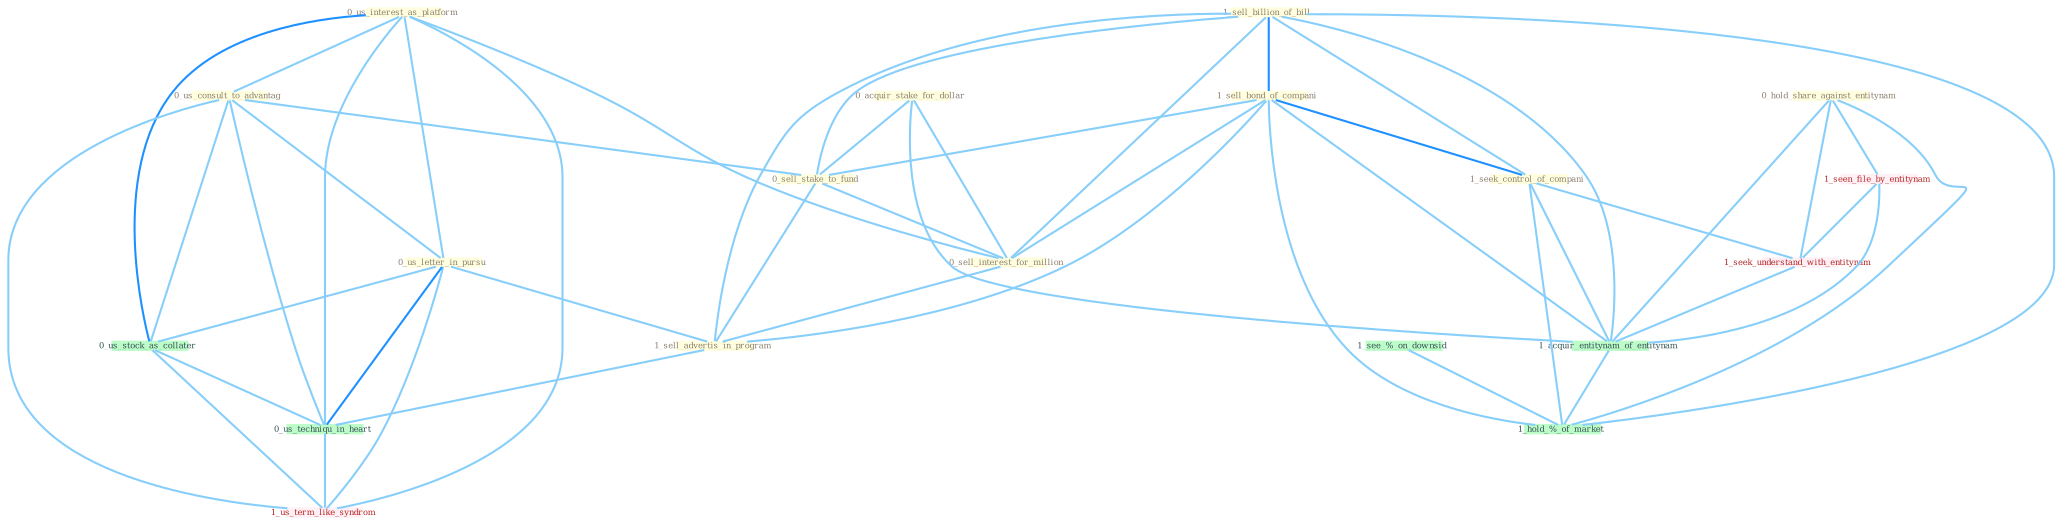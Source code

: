 Graph G{ 
    node
    [shape=polygon,style=filled,width=.5,height=.06,color="#BDFCC9",fixedsize=true,fontsize=4,
    fontcolor="#2f4f4f"];
    {node
    [color="#ffffe0", fontcolor="#8b7d6b"] "0_us_interest_as_platform " "0_us_consult_to_advantag " "1_sell_billion_of_bill " "1_sell_bond_of_compani " "0_acquir_stake_for_dollar " "0_sell_stake_to_fund " "0_us_letter_in_pursu " "0_sell_interest_for_million " "1_sell_advertis_in_program " "1_seek_control_of_compani " "0_hold_share_against_entitynam "}
{node [color="#fff0f5", fontcolor="#b22222"] "1_seen_file_by_entitynam " "1_seek_understand_with_entitynam " "1_us_term_like_syndrom "}
edge [color="#B0E2FF"];

	"0_us_interest_as_platform " -- "0_us_consult_to_advantag " [w="1", color="#87cefa" ];
	"0_us_interest_as_platform " -- "0_us_letter_in_pursu " [w="1", color="#87cefa" ];
	"0_us_interest_as_platform " -- "0_sell_interest_for_million " [w="1", color="#87cefa" ];
	"0_us_interest_as_platform " -- "0_us_stock_as_collater " [w="2", color="#1e90ff" , len=0.8];
	"0_us_interest_as_platform " -- "0_us_techniqu_in_heart " [w="1", color="#87cefa" ];
	"0_us_interest_as_platform " -- "1_us_term_like_syndrom " [w="1", color="#87cefa" ];
	"0_us_consult_to_advantag " -- "0_sell_stake_to_fund " [w="1", color="#87cefa" ];
	"0_us_consult_to_advantag " -- "0_us_letter_in_pursu " [w="1", color="#87cefa" ];
	"0_us_consult_to_advantag " -- "0_us_stock_as_collater " [w="1", color="#87cefa" ];
	"0_us_consult_to_advantag " -- "0_us_techniqu_in_heart " [w="1", color="#87cefa" ];
	"0_us_consult_to_advantag " -- "1_us_term_like_syndrom " [w="1", color="#87cefa" ];
	"1_sell_billion_of_bill " -- "1_sell_bond_of_compani " [w="2", color="#1e90ff" , len=0.8];
	"1_sell_billion_of_bill " -- "0_sell_stake_to_fund " [w="1", color="#87cefa" ];
	"1_sell_billion_of_bill " -- "0_sell_interest_for_million " [w="1", color="#87cefa" ];
	"1_sell_billion_of_bill " -- "1_sell_advertis_in_program " [w="1", color="#87cefa" ];
	"1_sell_billion_of_bill " -- "1_seek_control_of_compani " [w="1", color="#87cefa" ];
	"1_sell_billion_of_bill " -- "1_acquir_entitynam_of_entitynam " [w="1", color="#87cefa" ];
	"1_sell_billion_of_bill " -- "1_hold_%_of_market " [w="1", color="#87cefa" ];
	"1_sell_bond_of_compani " -- "0_sell_stake_to_fund " [w="1", color="#87cefa" ];
	"1_sell_bond_of_compani " -- "0_sell_interest_for_million " [w="1", color="#87cefa" ];
	"1_sell_bond_of_compani " -- "1_sell_advertis_in_program " [w="1", color="#87cefa" ];
	"1_sell_bond_of_compani " -- "1_seek_control_of_compani " [w="2", color="#1e90ff" , len=0.8];
	"1_sell_bond_of_compani " -- "1_acquir_entitynam_of_entitynam " [w="1", color="#87cefa" ];
	"1_sell_bond_of_compani " -- "1_hold_%_of_market " [w="1", color="#87cefa" ];
	"0_acquir_stake_for_dollar " -- "0_sell_stake_to_fund " [w="1", color="#87cefa" ];
	"0_acquir_stake_for_dollar " -- "0_sell_interest_for_million " [w="1", color="#87cefa" ];
	"0_acquir_stake_for_dollar " -- "1_acquir_entitynam_of_entitynam " [w="1", color="#87cefa" ];
	"0_sell_stake_to_fund " -- "0_sell_interest_for_million " [w="1", color="#87cefa" ];
	"0_sell_stake_to_fund " -- "1_sell_advertis_in_program " [w="1", color="#87cefa" ];
	"0_us_letter_in_pursu " -- "1_sell_advertis_in_program " [w="1", color="#87cefa" ];
	"0_us_letter_in_pursu " -- "0_us_stock_as_collater " [w="1", color="#87cefa" ];
	"0_us_letter_in_pursu " -- "0_us_techniqu_in_heart " [w="2", color="#1e90ff" , len=0.8];
	"0_us_letter_in_pursu " -- "1_us_term_like_syndrom " [w="1", color="#87cefa" ];
	"0_sell_interest_for_million " -- "1_sell_advertis_in_program " [w="1", color="#87cefa" ];
	"1_sell_advertis_in_program " -- "0_us_techniqu_in_heart " [w="1", color="#87cefa" ];
	"1_seek_control_of_compani " -- "1_seek_understand_with_entitynam " [w="1", color="#87cefa" ];
	"1_seek_control_of_compani " -- "1_acquir_entitynam_of_entitynam " [w="1", color="#87cefa" ];
	"1_seek_control_of_compani " -- "1_hold_%_of_market " [w="1", color="#87cefa" ];
	"0_hold_share_against_entitynam " -- "1_seen_file_by_entitynam " [w="1", color="#87cefa" ];
	"0_hold_share_against_entitynam " -- "1_seek_understand_with_entitynam " [w="1", color="#87cefa" ];
	"0_hold_share_against_entitynam " -- "1_acquir_entitynam_of_entitynam " [w="1", color="#87cefa" ];
	"0_hold_share_against_entitynam " -- "1_hold_%_of_market " [w="1", color="#87cefa" ];
	"1_seen_file_by_entitynam " -- "1_seek_understand_with_entitynam " [w="1", color="#87cefa" ];
	"1_seen_file_by_entitynam " -- "1_acquir_entitynam_of_entitynam " [w="1", color="#87cefa" ];
	"0_us_stock_as_collater " -- "0_us_techniqu_in_heart " [w="1", color="#87cefa" ];
	"0_us_stock_as_collater " -- "1_us_term_like_syndrom " [w="1", color="#87cefa" ];
	"1_seek_understand_with_entitynam " -- "1_acquir_entitynam_of_entitynam " [w="1", color="#87cefa" ];
	"1_acquir_entitynam_of_entitynam " -- "1_hold_%_of_market " [w="1", color="#87cefa" ];
	"0_us_techniqu_in_heart " -- "1_us_term_like_syndrom " [w="1", color="#87cefa" ];
	"1_see_%_on_downsid " -- "1_hold_%_of_market " [w="1", color="#87cefa" ];
}